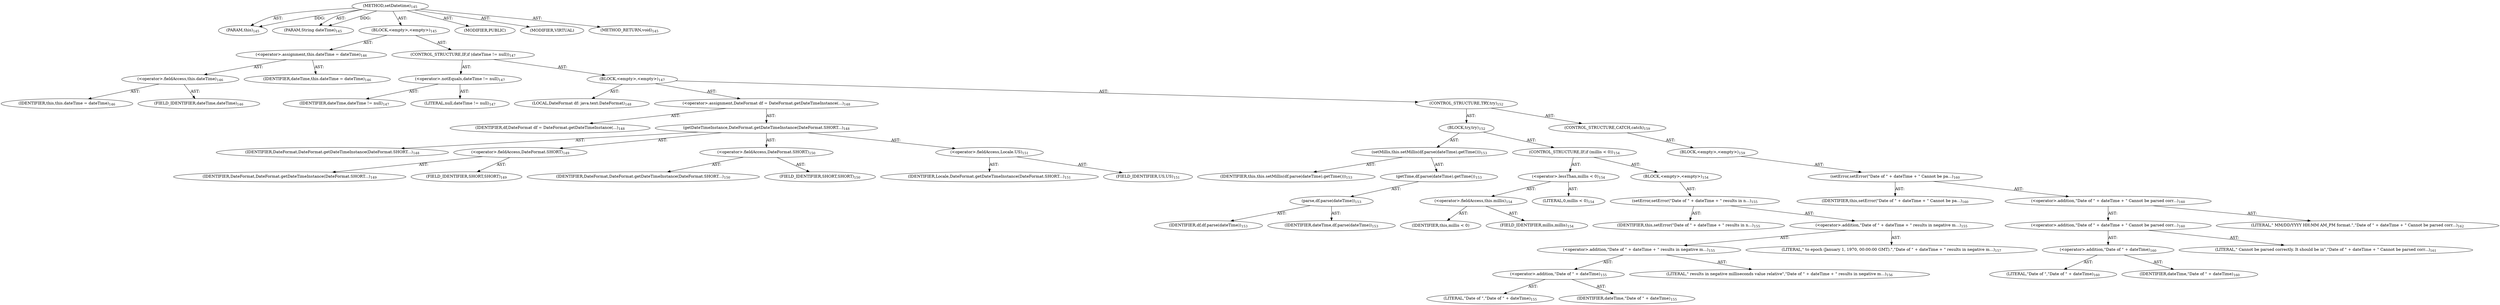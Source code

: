 digraph "setDatetime" {  
"111669149700" [label = <(METHOD,setDatetime)<SUB>145</SUB>> ]
"115964116993" [label = <(PARAM,this)<SUB>145</SUB>> ]
"115964117004" [label = <(PARAM,String dateTime)<SUB>145</SUB>> ]
"25769803785" [label = <(BLOCK,&lt;empty&gt;,&lt;empty&gt;)<SUB>145</SUB>> ]
"30064771107" [label = <(&lt;operator&gt;.assignment,this.dateTime = dateTime)<SUB>146</SUB>> ]
"30064771108" [label = <(&lt;operator&gt;.fieldAccess,this.dateTime)<SUB>146</SUB>> ]
"68719476737" [label = <(IDENTIFIER,this,this.dateTime = dateTime)<SUB>146</SUB>> ]
"55834574860" [label = <(FIELD_IDENTIFIER,dateTime,dateTime)<SUB>146</SUB>> ]
"68719476779" [label = <(IDENTIFIER,dateTime,this.dateTime = dateTime)<SUB>146</SUB>> ]
"47244640261" [label = <(CONTROL_STRUCTURE,IF,if (dateTime != null))<SUB>147</SUB>> ]
"30064771109" [label = <(&lt;operator&gt;.notEquals,dateTime != null)<SUB>147</SUB>> ]
"68719476780" [label = <(IDENTIFIER,dateTime,dateTime != null)<SUB>147</SUB>> ]
"90194313232" [label = <(LITERAL,null,dateTime != null)<SUB>147</SUB>> ]
"25769803786" [label = <(BLOCK,&lt;empty&gt;,&lt;empty&gt;)<SUB>147</SUB>> ]
"94489280513" [label = <(LOCAL,DateFormat df: java.text.DateFormat)<SUB>148</SUB>> ]
"30064771110" [label = <(&lt;operator&gt;.assignment,DateFormat df = DateFormat.getDateTimeInstance(...)<SUB>148</SUB>> ]
"68719476781" [label = <(IDENTIFIER,df,DateFormat df = DateFormat.getDateTimeInstance(...)<SUB>148</SUB>> ]
"30064771111" [label = <(getDateTimeInstance,DateFormat.getDateTimeInstance(DateFormat.SHORT...)<SUB>148</SUB>> ]
"68719476782" [label = <(IDENTIFIER,DateFormat,DateFormat.getDateTimeInstance(DateFormat.SHORT...)<SUB>148</SUB>> ]
"30064771112" [label = <(&lt;operator&gt;.fieldAccess,DateFormat.SHORT)<SUB>149</SUB>> ]
"68719476783" [label = <(IDENTIFIER,DateFormat,DateFormat.getDateTimeInstance(DateFormat.SHORT...)<SUB>149</SUB>> ]
"55834574861" [label = <(FIELD_IDENTIFIER,SHORT,SHORT)<SUB>149</SUB>> ]
"30064771113" [label = <(&lt;operator&gt;.fieldAccess,DateFormat.SHORT)<SUB>150</SUB>> ]
"68719476784" [label = <(IDENTIFIER,DateFormat,DateFormat.getDateTimeInstance(DateFormat.SHORT...)<SUB>150</SUB>> ]
"55834574862" [label = <(FIELD_IDENTIFIER,SHORT,SHORT)<SUB>150</SUB>> ]
"30064771114" [label = <(&lt;operator&gt;.fieldAccess,Locale.US)<SUB>151</SUB>> ]
"68719476785" [label = <(IDENTIFIER,Locale,DateFormat.getDateTimeInstance(DateFormat.SHORT...)<SUB>151</SUB>> ]
"55834574863" [label = <(FIELD_IDENTIFIER,US,US)<SUB>151</SUB>> ]
"47244640262" [label = <(CONTROL_STRUCTURE,TRY,try)<SUB>152</SUB>> ]
"25769803787" [label = <(BLOCK,try,try)<SUB>152</SUB>> ]
"30064771115" [label = <(setMillis,this.setMillis(df.parse(dateTime).getTime()))<SUB>153</SUB>> ]
"68719476738" [label = <(IDENTIFIER,this,this.setMillis(df.parse(dateTime).getTime()))<SUB>153</SUB>> ]
"30064771116" [label = <(getTime,df.parse(dateTime).getTime())<SUB>153</SUB>> ]
"30064771117" [label = <(parse,df.parse(dateTime))<SUB>153</SUB>> ]
"68719476786" [label = <(IDENTIFIER,df,df.parse(dateTime))<SUB>153</SUB>> ]
"68719476787" [label = <(IDENTIFIER,dateTime,df.parse(dateTime))<SUB>153</SUB>> ]
"47244640263" [label = <(CONTROL_STRUCTURE,IF,if (millis &lt; 0))<SUB>154</SUB>> ]
"30064771118" [label = <(&lt;operator&gt;.lessThan,millis &lt; 0)<SUB>154</SUB>> ]
"30064771119" [label = <(&lt;operator&gt;.fieldAccess,this.millis)<SUB>154</SUB>> ]
"68719476788" [label = <(IDENTIFIER,this,millis &lt; 0)> ]
"55834574864" [label = <(FIELD_IDENTIFIER,millis,millis)<SUB>154</SUB>> ]
"90194313233" [label = <(LITERAL,0,millis &lt; 0)<SUB>154</SUB>> ]
"25769803788" [label = <(BLOCK,&lt;empty&gt;,&lt;empty&gt;)<SUB>154</SUB>> ]
"30064771120" [label = <(setError,setError(&quot;Date of &quot; + dateTime + &quot; results in n...)<SUB>155</SUB>> ]
"68719476739" [label = <(IDENTIFIER,this,setError(&quot;Date of &quot; + dateTime + &quot; results in n...)<SUB>155</SUB>> ]
"30064771121" [label = <(&lt;operator&gt;.addition,&quot;Date of &quot; + dateTime + &quot; results in negative m...)<SUB>155</SUB>> ]
"30064771122" [label = <(&lt;operator&gt;.addition,&quot;Date of &quot; + dateTime + &quot; results in negative m...)<SUB>155</SUB>> ]
"30064771123" [label = <(&lt;operator&gt;.addition,&quot;Date of &quot; + dateTime)<SUB>155</SUB>> ]
"90194313234" [label = <(LITERAL,&quot;Date of &quot;,&quot;Date of &quot; + dateTime)<SUB>155</SUB>> ]
"68719476789" [label = <(IDENTIFIER,dateTime,&quot;Date of &quot; + dateTime)<SUB>155</SUB>> ]
"90194313235" [label = <(LITERAL,&quot; results in negative milliseconds value relative&quot;,&quot;Date of &quot; + dateTime + &quot; results in negative m...)<SUB>156</SUB>> ]
"90194313236" [label = <(LITERAL,&quot; to epoch (January 1, 1970, 00:00:00 GMT).&quot;,&quot;Date of &quot; + dateTime + &quot; results in negative m...)<SUB>157</SUB>> ]
"47244640264" [label = <(CONTROL_STRUCTURE,CATCH,catch)<SUB>159</SUB>> ]
"25769803789" [label = <(BLOCK,&lt;empty&gt;,&lt;empty&gt;)<SUB>159</SUB>> ]
"30064771124" [label = <(setError,setError(&quot;Date of &quot; + dateTime + &quot; Cannot be pa...)<SUB>160</SUB>> ]
"68719476740" [label = <(IDENTIFIER,this,setError(&quot;Date of &quot; + dateTime + &quot; Cannot be pa...)<SUB>160</SUB>> ]
"30064771125" [label = <(&lt;operator&gt;.addition,&quot;Date of &quot; + dateTime + &quot; Cannot be parsed corr...)<SUB>160</SUB>> ]
"30064771126" [label = <(&lt;operator&gt;.addition,&quot;Date of &quot; + dateTime + &quot; Cannot be parsed corr...)<SUB>160</SUB>> ]
"30064771127" [label = <(&lt;operator&gt;.addition,&quot;Date of &quot; + dateTime)<SUB>160</SUB>> ]
"90194313237" [label = <(LITERAL,&quot;Date of &quot;,&quot;Date of &quot; + dateTime)<SUB>160</SUB>> ]
"68719476790" [label = <(IDENTIFIER,dateTime,&quot;Date of &quot; + dateTime)<SUB>160</SUB>> ]
"90194313238" [label = <(LITERAL,&quot; Cannot be parsed correctly. It should be in&quot;,&quot;Date of &quot; + dateTime + &quot; Cannot be parsed corr...)<SUB>161</SUB>> ]
"90194313239" [label = <(LITERAL,&quot; MM/DD/YYYY HH:MM AM_PM format.&quot;,&quot;Date of &quot; + dateTime + &quot; Cannot be parsed corr...)<SUB>162</SUB>> ]
"133143986199" [label = <(MODIFIER,PUBLIC)> ]
"133143986200" [label = <(MODIFIER,VIRTUAL)> ]
"128849018884" [label = <(METHOD_RETURN,void)<SUB>145</SUB>> ]
  "111669149700" -> "115964116993"  [ label = "AST: "] 
  "111669149700" -> "115964117004"  [ label = "AST: "] 
  "111669149700" -> "25769803785"  [ label = "AST: "] 
  "111669149700" -> "133143986199"  [ label = "AST: "] 
  "111669149700" -> "133143986200"  [ label = "AST: "] 
  "111669149700" -> "128849018884"  [ label = "AST: "] 
  "25769803785" -> "30064771107"  [ label = "AST: "] 
  "25769803785" -> "47244640261"  [ label = "AST: "] 
  "30064771107" -> "30064771108"  [ label = "AST: "] 
  "30064771107" -> "68719476779"  [ label = "AST: "] 
  "30064771108" -> "68719476737"  [ label = "AST: "] 
  "30064771108" -> "55834574860"  [ label = "AST: "] 
  "47244640261" -> "30064771109"  [ label = "AST: "] 
  "47244640261" -> "25769803786"  [ label = "AST: "] 
  "30064771109" -> "68719476780"  [ label = "AST: "] 
  "30064771109" -> "90194313232"  [ label = "AST: "] 
  "25769803786" -> "94489280513"  [ label = "AST: "] 
  "25769803786" -> "30064771110"  [ label = "AST: "] 
  "25769803786" -> "47244640262"  [ label = "AST: "] 
  "30064771110" -> "68719476781"  [ label = "AST: "] 
  "30064771110" -> "30064771111"  [ label = "AST: "] 
  "30064771111" -> "68719476782"  [ label = "AST: "] 
  "30064771111" -> "30064771112"  [ label = "AST: "] 
  "30064771111" -> "30064771113"  [ label = "AST: "] 
  "30064771111" -> "30064771114"  [ label = "AST: "] 
  "30064771112" -> "68719476783"  [ label = "AST: "] 
  "30064771112" -> "55834574861"  [ label = "AST: "] 
  "30064771113" -> "68719476784"  [ label = "AST: "] 
  "30064771113" -> "55834574862"  [ label = "AST: "] 
  "30064771114" -> "68719476785"  [ label = "AST: "] 
  "30064771114" -> "55834574863"  [ label = "AST: "] 
  "47244640262" -> "25769803787"  [ label = "AST: "] 
  "47244640262" -> "47244640264"  [ label = "AST: "] 
  "25769803787" -> "30064771115"  [ label = "AST: "] 
  "25769803787" -> "47244640263"  [ label = "AST: "] 
  "30064771115" -> "68719476738"  [ label = "AST: "] 
  "30064771115" -> "30064771116"  [ label = "AST: "] 
  "30064771116" -> "30064771117"  [ label = "AST: "] 
  "30064771117" -> "68719476786"  [ label = "AST: "] 
  "30064771117" -> "68719476787"  [ label = "AST: "] 
  "47244640263" -> "30064771118"  [ label = "AST: "] 
  "47244640263" -> "25769803788"  [ label = "AST: "] 
  "30064771118" -> "30064771119"  [ label = "AST: "] 
  "30064771118" -> "90194313233"  [ label = "AST: "] 
  "30064771119" -> "68719476788"  [ label = "AST: "] 
  "30064771119" -> "55834574864"  [ label = "AST: "] 
  "25769803788" -> "30064771120"  [ label = "AST: "] 
  "30064771120" -> "68719476739"  [ label = "AST: "] 
  "30064771120" -> "30064771121"  [ label = "AST: "] 
  "30064771121" -> "30064771122"  [ label = "AST: "] 
  "30064771121" -> "90194313236"  [ label = "AST: "] 
  "30064771122" -> "30064771123"  [ label = "AST: "] 
  "30064771122" -> "90194313235"  [ label = "AST: "] 
  "30064771123" -> "90194313234"  [ label = "AST: "] 
  "30064771123" -> "68719476789"  [ label = "AST: "] 
  "47244640264" -> "25769803789"  [ label = "AST: "] 
  "25769803789" -> "30064771124"  [ label = "AST: "] 
  "30064771124" -> "68719476740"  [ label = "AST: "] 
  "30064771124" -> "30064771125"  [ label = "AST: "] 
  "30064771125" -> "30064771126"  [ label = "AST: "] 
  "30064771125" -> "90194313239"  [ label = "AST: "] 
  "30064771126" -> "30064771127"  [ label = "AST: "] 
  "30064771126" -> "90194313238"  [ label = "AST: "] 
  "30064771127" -> "90194313237"  [ label = "AST: "] 
  "30064771127" -> "68719476790"  [ label = "AST: "] 
  "111669149700" -> "115964116993"  [ label = "DDG: "] 
  "111669149700" -> "115964117004"  [ label = "DDG: "] 
}
